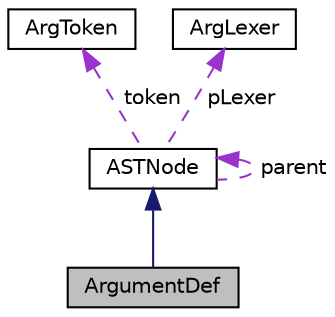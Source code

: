 digraph "ArgumentDef"
{
  edge [fontname="Helvetica",fontsize="10",labelfontname="Helvetica",labelfontsize="10"];
  node [fontname="Helvetica",fontsize="10",shape=record];
  Node2 [label="ArgumentDef",height=0.2,width=0.4,color="black", fillcolor="grey75", style="filled", fontcolor="black"];
  Node3 -> Node2 [dir="back",color="midnightblue",fontsize="10",style="solid",fontname="Helvetica"];
  Node3 [label="ASTNode",height=0.2,width=0.4,color="black", fillcolor="white", style="filled",URL="$classASTNode.html"];
  Node4 -> Node3 [dir="back",color="darkorchid3",fontsize="10",style="dashed",label=" token" ,fontname="Helvetica"];
  Node4 [label="ArgToken",height=0.2,width=0.4,color="black", fillcolor="white", style="filled",URL="$classArgToken.html"];
  Node5 -> Node3 [dir="back",color="darkorchid3",fontsize="10",style="dashed",label=" pLexer" ,fontname="Helvetica"];
  Node5 [label="ArgLexer",height=0.2,width=0.4,color="black", fillcolor="white", style="filled",URL="$classArgLexer.html"];
  Node3 -> Node3 [dir="back",color="darkorchid3",fontsize="10",style="dashed",label=" parent" ,fontname="Helvetica"];
}

